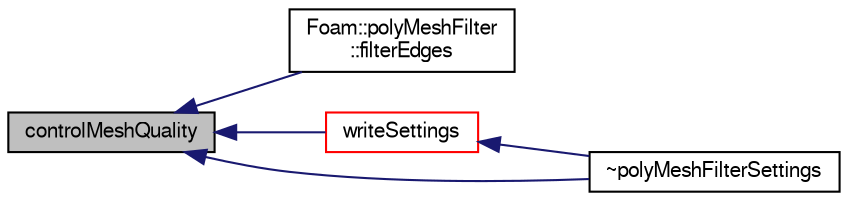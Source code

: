 digraph "controlMeshQuality"
{
  bgcolor="transparent";
  edge [fontname="FreeSans",fontsize="10",labelfontname="FreeSans",labelfontsize="10"];
  node [fontname="FreeSans",fontsize="10",shape=record];
  rankdir="LR";
  Node36 [label="controlMeshQuality",height=0.2,width=0.4,color="black", fillcolor="grey75", style="filled", fontcolor="black"];
  Node36 -> Node37 [dir="back",color="midnightblue",fontsize="10",style="solid",fontname="FreeSans"];
  Node37 [label="Foam::polyMeshFilter\l::filterEdges",height=0.2,width=0.4,color="black",URL="$a21598.html#ad478c9d800707f297552317d2f03cbce",tooltip="Filter edges only. "];
  Node36 -> Node38 [dir="back",color="midnightblue",fontsize="10",style="solid",fontname="FreeSans"];
  Node38 [label="writeSettings",height=0.2,width=0.4,color="red",URL="$a21602.html#a2a6219ff1676c3caa814d59e9aacedae",tooltip="Write the settings to a stream. "];
  Node38 -> Node40 [dir="back",color="midnightblue",fontsize="10",style="solid",fontname="FreeSans"];
  Node40 [label="~polyMeshFilterSettings",height=0.2,width=0.4,color="black",URL="$a21602.html#a51a1ec4ef64bcb2965d7576891e64bbf",tooltip="Destructor. "];
  Node36 -> Node40 [dir="back",color="midnightblue",fontsize="10",style="solid",fontname="FreeSans"];
}
